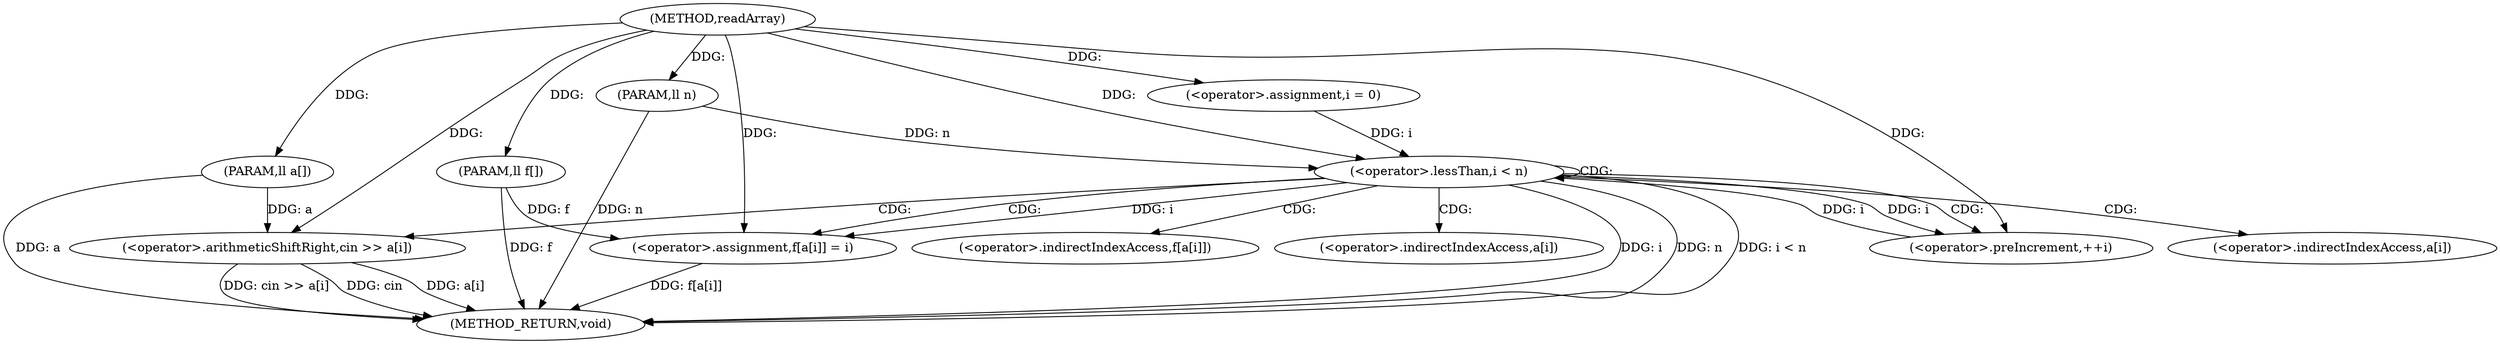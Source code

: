 digraph "readArray" {  
"1000160" [label = "(METHOD,readArray)" ]
"1000188" [label = "(METHOD_RETURN,void)" ]
"1000161" [label = "(PARAM,ll a[])" ]
"1000162" [label = "(PARAM,ll n)" ]
"1000163" [label = "(PARAM,ll f[])" ]
"1000167" [label = "(<operator>.assignment,i = 0)" ]
"1000170" [label = "(<operator>.lessThan,i < n)" ]
"1000173" [label = "(<operator>.preIncrement,++i)" ]
"1000176" [label = "(<operator>.arithmeticShiftRight,cin >> a[i])" ]
"1000181" [label = "(<operator>.assignment,f[a[i]] = i)" ]
"1000178" [label = "(<operator>.indirectIndexAccess,a[i])" ]
"1000182" [label = "(<operator>.indirectIndexAccess,f[a[i]])" ]
"1000184" [label = "(<operator>.indirectIndexAccess,a[i])" ]
  "1000161" -> "1000188"  [ label = "DDG: a"] 
  "1000162" -> "1000188"  [ label = "DDG: n"] 
  "1000163" -> "1000188"  [ label = "DDG: f"] 
  "1000170" -> "1000188"  [ label = "DDG: i"] 
  "1000170" -> "1000188"  [ label = "DDG: n"] 
  "1000170" -> "1000188"  [ label = "DDG: i < n"] 
  "1000176" -> "1000188"  [ label = "DDG: a[i]"] 
  "1000176" -> "1000188"  [ label = "DDG: cin >> a[i]"] 
  "1000181" -> "1000188"  [ label = "DDG: f[a[i]]"] 
  "1000176" -> "1000188"  [ label = "DDG: cin"] 
  "1000160" -> "1000161"  [ label = "DDG: "] 
  "1000160" -> "1000162"  [ label = "DDG: "] 
  "1000160" -> "1000163"  [ label = "DDG: "] 
  "1000160" -> "1000167"  [ label = "DDG: "] 
  "1000167" -> "1000170"  [ label = "DDG: i"] 
  "1000173" -> "1000170"  [ label = "DDG: i"] 
  "1000160" -> "1000170"  [ label = "DDG: "] 
  "1000162" -> "1000170"  [ label = "DDG: n"] 
  "1000160" -> "1000173"  [ label = "DDG: "] 
  "1000170" -> "1000173"  [ label = "DDG: i"] 
  "1000170" -> "1000181"  [ label = "DDG: i"] 
  "1000160" -> "1000181"  [ label = "DDG: "] 
  "1000160" -> "1000176"  [ label = "DDG: "] 
  "1000161" -> "1000176"  [ label = "DDG: a"] 
  "1000163" -> "1000181"  [ label = "DDG: f"] 
  "1000170" -> "1000170"  [ label = "CDG: "] 
  "1000170" -> "1000182"  [ label = "CDG: "] 
  "1000170" -> "1000178"  [ label = "CDG: "] 
  "1000170" -> "1000184"  [ label = "CDG: "] 
  "1000170" -> "1000176"  [ label = "CDG: "] 
  "1000170" -> "1000173"  [ label = "CDG: "] 
  "1000170" -> "1000181"  [ label = "CDG: "] 
}
